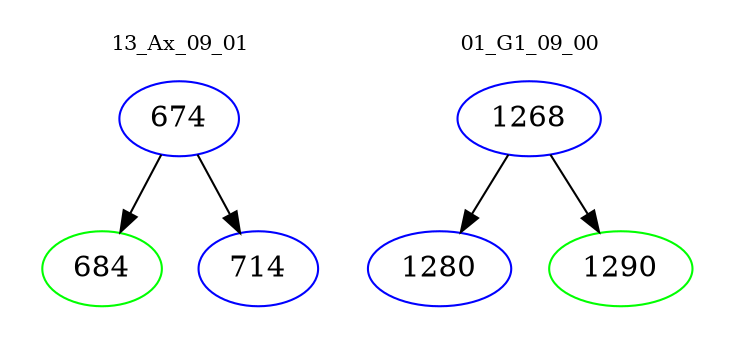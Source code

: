 digraph{
subgraph cluster_0 {
color = white
label = "13_Ax_09_01";
fontsize=10;
T0_674 [label="674", color="blue"]
T0_674 -> T0_684 [color="black"]
T0_684 [label="684", color="green"]
T0_674 -> T0_714 [color="black"]
T0_714 [label="714", color="blue"]
}
subgraph cluster_1 {
color = white
label = "01_G1_09_00";
fontsize=10;
T1_1268 [label="1268", color="blue"]
T1_1268 -> T1_1280 [color="black"]
T1_1280 [label="1280", color="blue"]
T1_1268 -> T1_1290 [color="black"]
T1_1290 [label="1290", color="green"]
}
}
